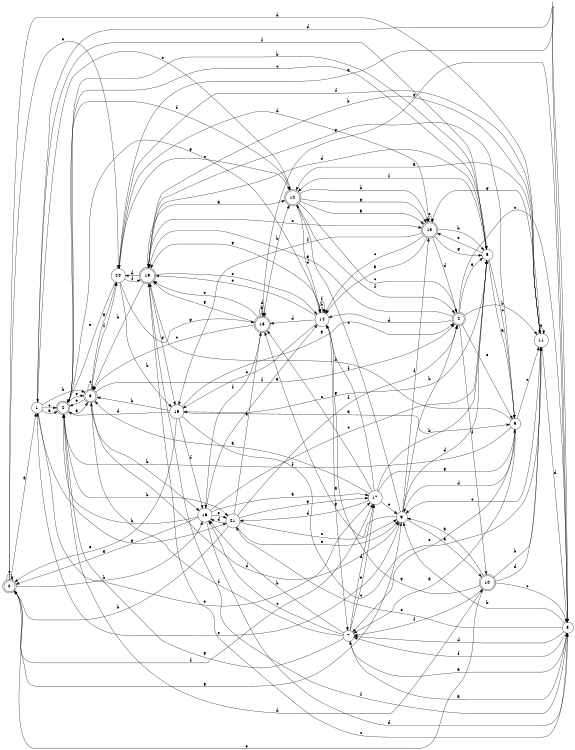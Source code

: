 digraph n18_7 {
__start0 [label="" shape="none"];

rankdir=LR;
size="8,5";

s0 [style="rounded,filled", color="black", fillcolor="white" shape="doublecircle", label="0"];
s1 [style="filled", color="black", fillcolor="white" shape="circle", label="1"];
s2 [style="rounded,filled", color="black", fillcolor="white" shape="doublecircle", label="2"];
s3 [style="rounded,filled", color="black", fillcolor="white" shape="doublecircle", label="3"];
s4 [style="rounded,filled", color="black", fillcolor="white" shape="doublecircle", label="4"];
s5 [style="filled", color="black", fillcolor="white" shape="circle", label="5"];
s6 [style="filled", color="black", fillcolor="white" shape="circle", label="6"];
s7 [style="filled", color="black", fillcolor="white" shape="circle", label="7"];
s8 [style="filled", color="black", fillcolor="white" shape="circle", label="8"];
s9 [style="filled", color="black", fillcolor="white" shape="circle", label="9"];
s10 [style="rounded,filled", color="black", fillcolor="white" shape="doublecircle", label="10"];
s11 [style="filled", color="black", fillcolor="white" shape="circle", label="11"];
s12 [style="rounded,filled", color="black", fillcolor="white" shape="doublecircle", label="12"];
s13 [style="rounded,filled", color="black", fillcolor="white" shape="doublecircle", label="13"];
s14 [style="filled", color="black", fillcolor="white" shape="circle", label="14"];
s15 [style="filled", color="black", fillcolor="white" shape="circle", label="15"];
s16 [style="filled", color="black", fillcolor="white" shape="circle", label="16"];
s17 [style="filled", color="black", fillcolor="white" shape="circle", label="17"];
s18 [style="rounded,filled", color="black", fillcolor="white" shape="doublecircle", label="18"];
s19 [style="rounded,filled", color="black", fillcolor="white" shape="doublecircle", label="19"];
s20 [style="filled", color="black", fillcolor="white" shape="circle", label="20"];
s21 [style="filled", color="black", fillcolor="white" shape="circle", label="21"];
s0 -> s1 [label="a"];
s0 -> s16 [label="b"];
s0 -> s0 [label="c"];
s0 -> s11 [label="d"];
s0 -> s20 [label="e"];
s0 -> s17 [label="f"];
s0 -> s9 [label="g"];
s1 -> s2 [label="a"];
s1 -> s3 [label="b"];
s1 -> s2 [label="c"];
s1 -> s8 [label="d"];
s1 -> s17 [label="e"];
s1 -> s5 [label="f"];
s1 -> s21 [label="g"];
s2 -> s3 [label="a"];
s2 -> s21 [label="b"];
s2 -> s5 [label="c"];
s2 -> s10 [label="d"];
s2 -> s3 [label="e"];
s2 -> s12 [label="f"];
s2 -> s14 [label="g"];
s3 -> s4 [label="a"];
s3 -> s16 [label="b"];
s3 -> s3 [label="c"];
s3 -> s9 [label="d"];
s3 -> s2 [label="e"];
s3 -> s20 [label="f"];
s3 -> s20 [label="g"];
s4 -> s5 [label="a"];
s4 -> s11 [label="b"];
s4 -> s8 [label="c"];
s4 -> s14 [label="d"];
s4 -> s6 [label="e"];
s4 -> s10 [label="f"];
s4 -> s19 [label="g"];
s5 -> s6 [label="a"];
s5 -> s2 [label="b"];
s5 -> s6 [label="c"];
s5 -> s19 [label="d"];
s5 -> s13 [label="e"];
s5 -> s12 [label="f"];
s5 -> s15 [label="g"];
s6 -> s7 [label="a"];
s6 -> s19 [label="b"];
s6 -> s11 [label="c"];
s6 -> s9 [label="d"];
s6 -> s7 [label="e"];
s6 -> s2 [label="f"];
s6 -> s19 [label="g"];
s7 -> s8 [label="a"];
s7 -> s16 [label="b"];
s7 -> s16 [label="c"];
s7 -> s17 [label="d"];
s7 -> s17 [label="e"];
s7 -> s3 [label="f"];
s7 -> s2 [label="g"];
s8 -> s7 [label="a"];
s8 -> s9 [label="b"];
s8 -> s19 [label="c"];
s8 -> s7 [label="d"];
s8 -> s21 [label="e"];
s8 -> s7 [label="f"];
s8 -> s18 [label="g"];
s9 -> s10 [label="a"];
s9 -> s4 [label="b"];
s9 -> s12 [label="c"];
s9 -> s5 [label="d"];
s9 -> s1 [label="e"];
s9 -> s13 [label="f"];
s9 -> s18 [label="g"];
s10 -> s9 [label="a"];
s10 -> s11 [label="b"];
s10 -> s8 [label="c"];
s10 -> s11 [label="d"];
s10 -> s0 [label="e"];
s10 -> s7 [label="f"];
s10 -> s14 [label="g"];
s11 -> s12 [label="a"];
s11 -> s19 [label="b"];
s11 -> s9 [label="c"];
s11 -> s8 [label="d"];
s11 -> s11 [label="e"];
s11 -> s20 [label="f"];
s11 -> s13 [label="g"];
s12 -> s13 [label="a"];
s12 -> s13 [label="b"];
s12 -> s4 [label="c"];
s12 -> s14 [label="d"];
s12 -> s1 [label="e"];
s12 -> s4 [label="f"];
s12 -> s13 [label="g"];
s13 -> s14 [label="a"];
s13 -> s5 [label="b"];
s13 -> s14 [label="c"];
s13 -> s4 [label="d"];
s13 -> s13 [label="e"];
s13 -> s15 [label="f"];
s13 -> s5 [label="g"];
s14 -> s7 [label="a"];
s14 -> s14 [label="b"];
s14 -> s15 [label="c"];
s14 -> s18 [label="d"];
s14 -> s19 [label="e"];
s14 -> s14 [label="f"];
s14 -> s19 [label="g"];
s15 -> s6 [label="a"];
s15 -> s3 [label="b"];
s15 -> s11 [label="c"];
s15 -> s2 [label="d"];
s15 -> s0 [label="e"];
s15 -> s16 [label="f"];
s15 -> s4 [label="g"];
s16 -> s17 [label="a"];
s16 -> s2 [label="b"];
s16 -> s5 [label="c"];
s16 -> s8 [label="d"];
s16 -> s21 [label="e"];
s16 -> s14 [label="f"];
s16 -> s0 [label="g"];
s17 -> s3 [label="a"];
s17 -> s5 [label="b"];
s17 -> s18 [label="c"];
s17 -> s21 [label="d"];
s17 -> s9 [label="e"];
s17 -> s14 [label="f"];
s17 -> s6 [label="g"];
s18 -> s18 [label="a"];
s18 -> s12 [label="b"];
s18 -> s3 [label="c"];
s18 -> s18 [label="d"];
s18 -> s19 [label="e"];
s18 -> s16 [label="f"];
s18 -> s19 [label="g"];
s19 -> s12 [label="a"];
s19 -> s3 [label="b"];
s19 -> s13 [label="c"];
s19 -> s20 [label="d"];
s19 -> s14 [label="e"];
s19 -> s8 [label="f"];
s19 -> s15 [label="g"];
s20 -> s8 [label="a"];
s20 -> s15 [label="b"];
s20 -> s12 [label="c"];
s20 -> s13 [label="d"];
s20 -> s2 [label="e"];
s20 -> s19 [label="f"];
s20 -> s18 [label="g"];
s21 -> s18 [label="a"];
s21 -> s0 [label="b"];
s21 -> s9 [label="c"];
s21 -> s16 [label="d"];
s21 -> s9 [label="e"];
s21 -> s4 [label="f"];
s21 -> s17 [label="g"];

}
